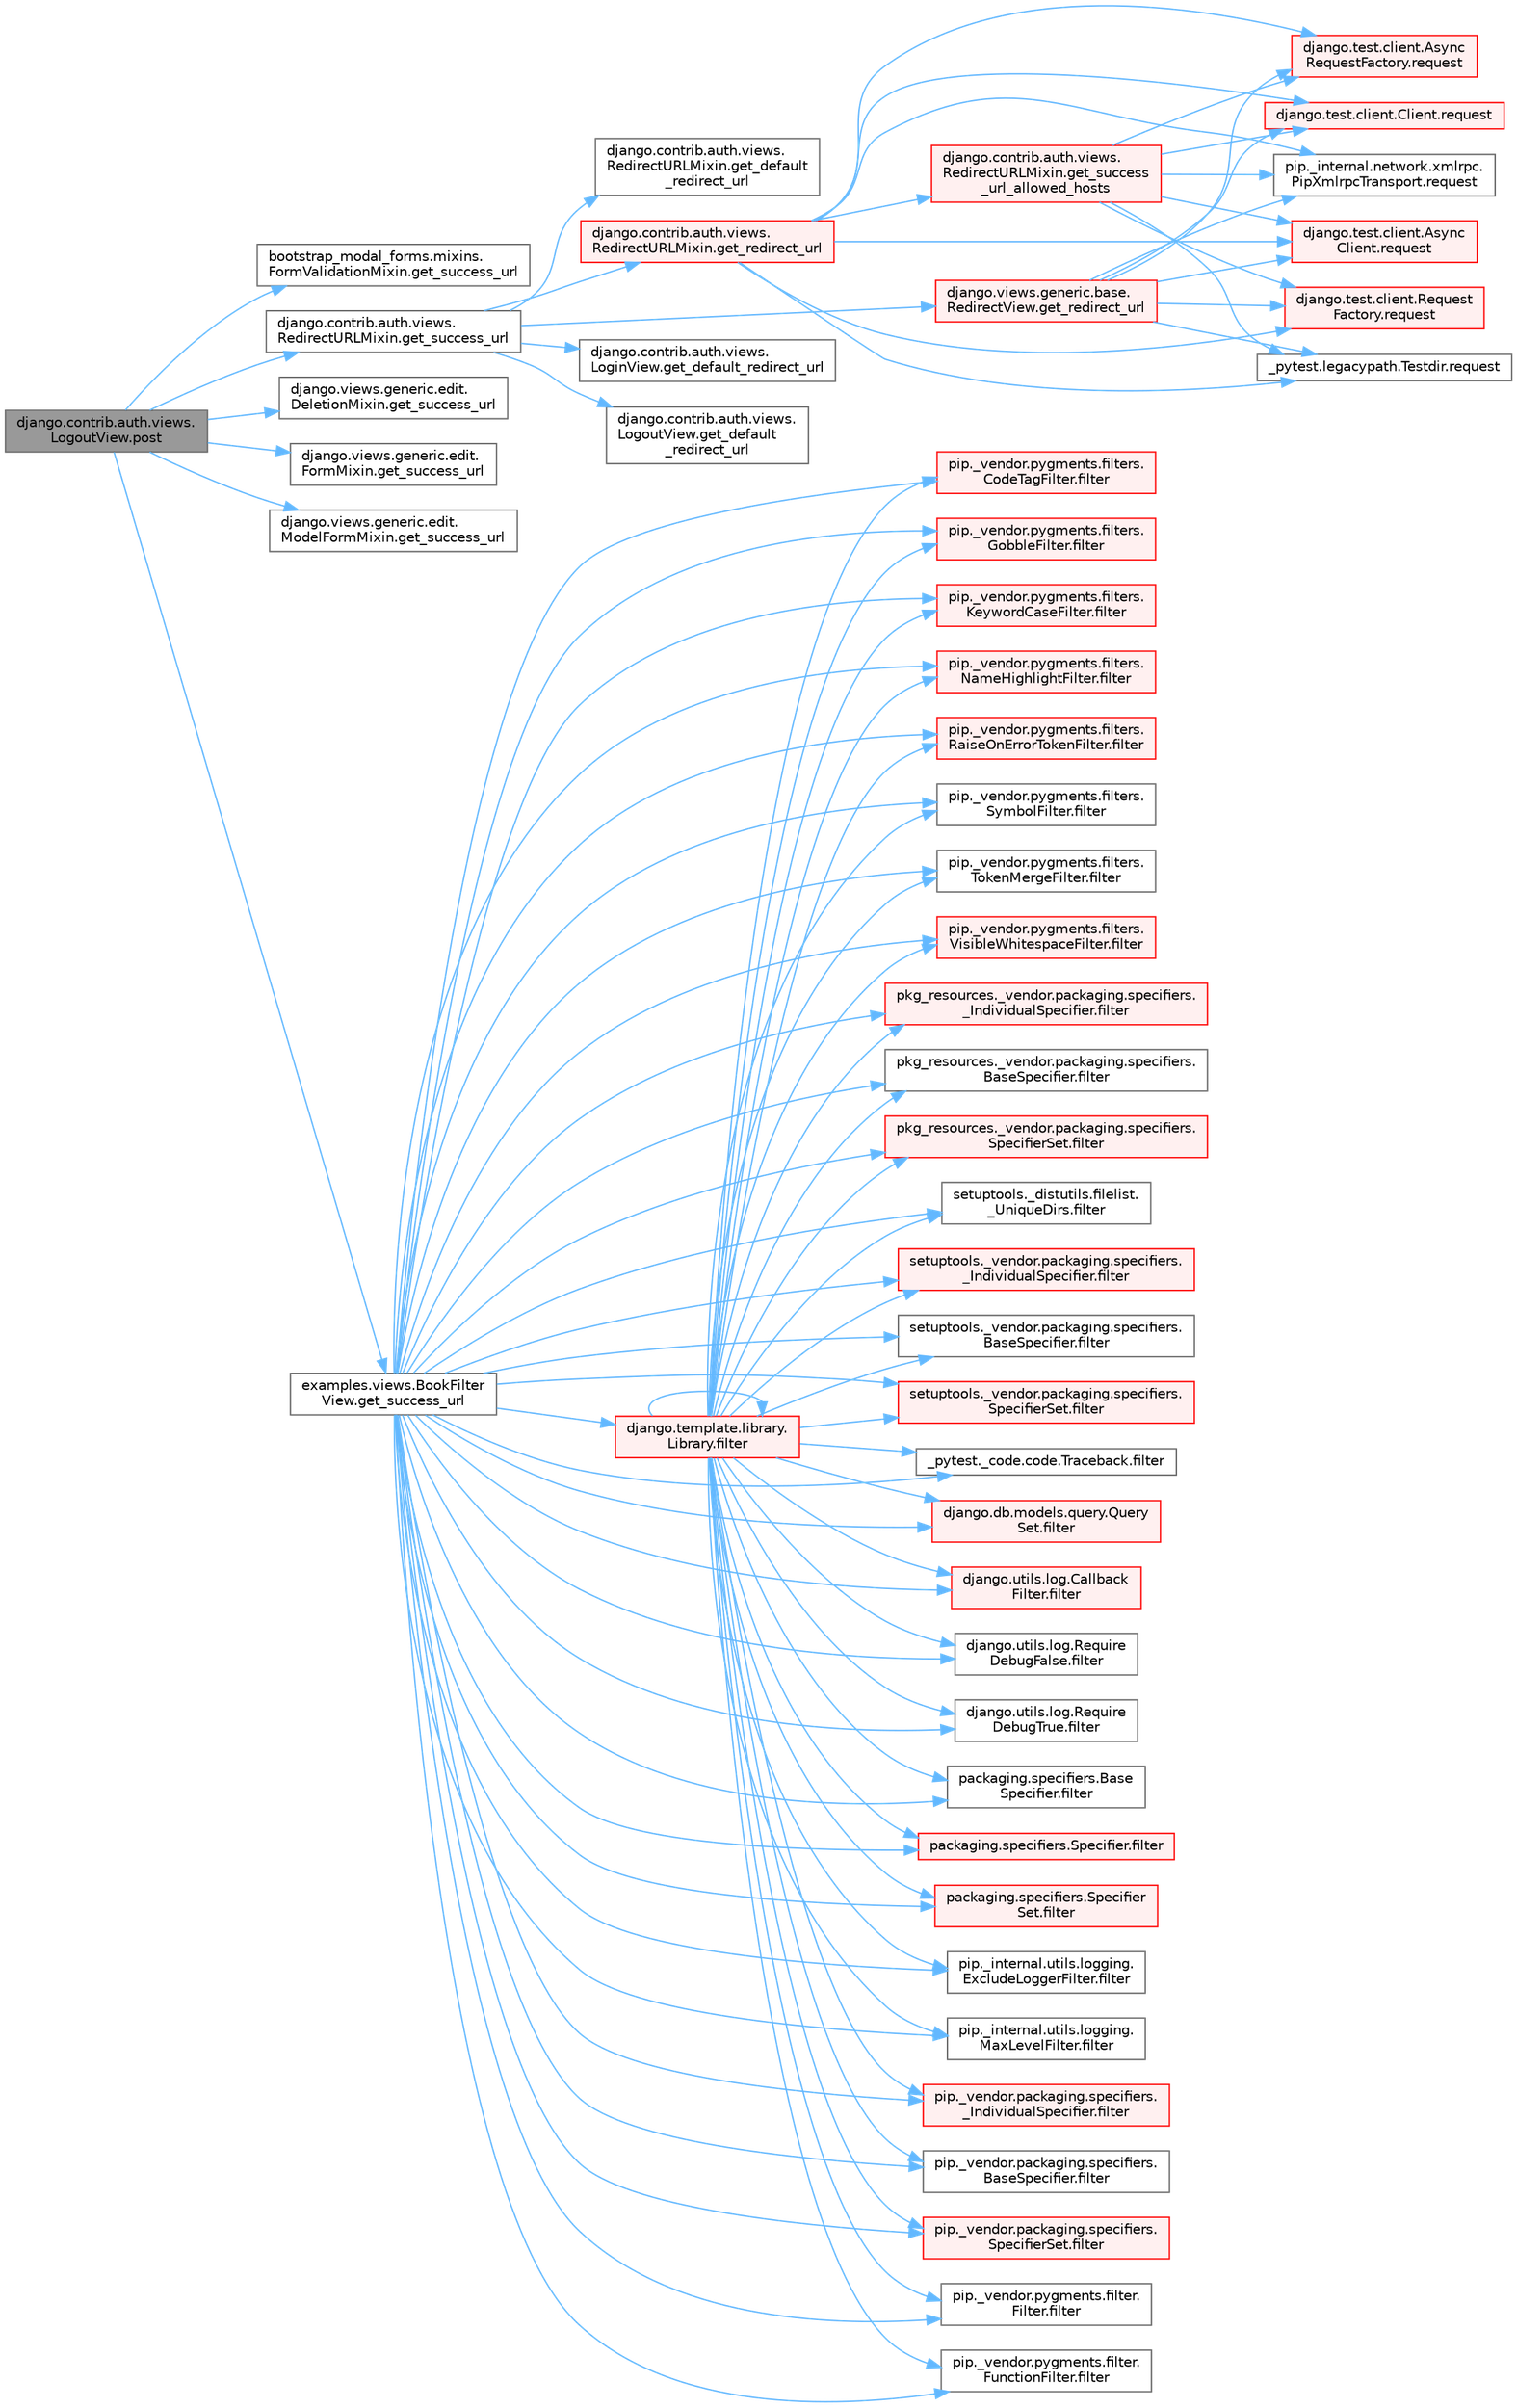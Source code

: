 digraph "django.contrib.auth.views.LogoutView.post"
{
 // LATEX_PDF_SIZE
  bgcolor="transparent";
  edge [fontname=Helvetica,fontsize=10,labelfontname=Helvetica,labelfontsize=10];
  node [fontname=Helvetica,fontsize=10,shape=box,height=0.2,width=0.4];
  rankdir="LR";
  Node1 [id="Node000001",label="django.contrib.auth.views.\lLogoutView.post",height=0.2,width=0.4,color="gray40", fillcolor="grey60", style="filled", fontcolor="black",tooltip=" "];
  Node1 -> Node2 [id="edge1_Node000001_Node000002",color="steelblue1",style="solid",tooltip=" "];
  Node2 [id="Node000002",label="bootstrap_modal_forms.mixins.\lFormValidationMixin.get_success_url",height=0.2,width=0.4,color="grey40", fillcolor="white", style="filled",URL="$classbootstrap__modal__forms_1_1mixins_1_1_form_validation_mixin.html#aa553501c571b07d6bd1f89d7a9e26052",tooltip=" "];
  Node1 -> Node3 [id="edge2_Node000001_Node000003",color="steelblue1",style="solid",tooltip=" "];
  Node3 [id="Node000003",label="django.contrib.auth.views.\lRedirectURLMixin.get_success_url",height=0.2,width=0.4,color="grey40", fillcolor="white", style="filled",URL="$classdjango_1_1contrib_1_1auth_1_1views_1_1_redirect_u_r_l_mixin.html#af21808d30d7068d8601020fdbd90171c",tooltip=" "];
  Node3 -> Node4 [id="edge3_Node000003_Node000004",color="steelblue1",style="solid",tooltip=" "];
  Node4 [id="Node000004",label="django.contrib.auth.views.\lLoginView.get_default_redirect_url",height=0.2,width=0.4,color="grey40", fillcolor="white", style="filled",URL="$classdjango_1_1contrib_1_1auth_1_1views_1_1_login_view.html#a1e106904b4b9d296f49be5968b0d5de6",tooltip=" "];
  Node3 -> Node5 [id="edge4_Node000003_Node000005",color="steelblue1",style="solid",tooltip=" "];
  Node5 [id="Node000005",label="django.contrib.auth.views.\lLogoutView.get_default\l_redirect_url",height=0.2,width=0.4,color="grey40", fillcolor="white", style="filled",URL="$classdjango_1_1contrib_1_1auth_1_1views_1_1_logout_view.html#a06b3c79db51d973197bab03f402b0b6c",tooltip=" "];
  Node3 -> Node6 [id="edge5_Node000003_Node000006",color="steelblue1",style="solid",tooltip=" "];
  Node6 [id="Node000006",label="django.contrib.auth.views.\lRedirectURLMixin.get_default\l_redirect_url",height=0.2,width=0.4,color="grey40", fillcolor="white", style="filled",URL="$classdjango_1_1contrib_1_1auth_1_1views_1_1_redirect_u_r_l_mixin.html#a930251d505f759a136a1320547c4aa71",tooltip=" "];
  Node3 -> Node7 [id="edge6_Node000003_Node000007",color="steelblue1",style="solid",tooltip=" "];
  Node7 [id="Node000007",label="django.contrib.auth.views.\lRedirectURLMixin.get_redirect_url",height=0.2,width=0.4,color="red", fillcolor="#FFF0F0", style="filled",URL="$classdjango_1_1contrib_1_1auth_1_1views_1_1_redirect_u_r_l_mixin.html#a5598a164f9f21e7329630fad5e5c4c77",tooltip=" "];
  Node7 -> Node8 [id="edge7_Node000007_Node000008",color="steelblue1",style="solid",tooltip=" "];
  Node8 [id="Node000008",label="django.contrib.auth.views.\lRedirectURLMixin.get_success\l_url_allowed_hosts",height=0.2,width=0.4,color="red", fillcolor="#FFF0F0", style="filled",URL="$classdjango_1_1contrib_1_1auth_1_1views_1_1_redirect_u_r_l_mixin.html#a21199247491f0bae617b1efead90ee9b",tooltip=" "];
  Node8 -> Node9 [id="edge8_Node000008_Node000009",color="steelblue1",style="solid",tooltip=" "];
  Node9 [id="Node000009",label="_pytest.legacypath.Testdir.request",height=0.2,width=0.4,color="grey40", fillcolor="white", style="filled",URL="$class__pytest_1_1legacypath_1_1_testdir.html#a0e10c900efcd764da85254119e4d64c4",tooltip=" "];
  Node8 -> Node10 [id="edge9_Node000008_Node000010",color="steelblue1",style="solid",tooltip=" "];
  Node10 [id="Node000010",label="django.test.client.Async\lClient.request",height=0.2,width=0.4,color="red", fillcolor="#FFF0F0", style="filled",URL="$classdjango_1_1test_1_1client_1_1_async_client.html#a891cc2f6b81dcf3583bbbde8d21a713a",tooltip=" "];
  Node8 -> Node12 [id="edge10_Node000008_Node000012",color="steelblue1",style="solid",tooltip=" "];
  Node12 [id="Node000012",label="django.test.client.Async\lRequestFactory.request",height=0.2,width=0.4,color="red", fillcolor="#FFF0F0", style="filled",URL="$classdjango_1_1test_1_1client_1_1_async_request_factory.html#aab026845547a4c2d9203b8710b90f6cd",tooltip=" "];
  Node8 -> Node13 [id="edge11_Node000008_Node000013",color="steelblue1",style="solid",tooltip=" "];
  Node13 [id="Node000013",label="django.test.client.Client.request",height=0.2,width=0.4,color="red", fillcolor="#FFF0F0", style="filled",URL="$classdjango_1_1test_1_1client_1_1_client.html#a2f51c5251142ab6503937051936e33fa",tooltip=" "];
  Node8 -> Node476 [id="edge12_Node000008_Node000476",color="steelblue1",style="solid",tooltip=" "];
  Node476 [id="Node000476",label="django.test.client.Request\lFactory.request",height=0.2,width=0.4,color="red", fillcolor="#FFF0F0", style="filled",URL="$classdjango_1_1test_1_1client_1_1_request_factory.html#adae411ab0df6839c5364b647e4dc63ad",tooltip=" "];
  Node8 -> Node477 [id="edge13_Node000008_Node000477",color="steelblue1",style="solid",tooltip=" "];
  Node477 [id="Node000477",label="pip._internal.network.xmlrpc.\lPipXmlrpcTransport.request",height=0.2,width=0.4,color="grey40", fillcolor="white", style="filled",URL="$classpip_1_1__internal_1_1network_1_1xmlrpc_1_1_pip_xmlrpc_transport.html#a91d1ed180fbf8bcc25f6747a72614c5f",tooltip=" "];
  Node7 -> Node9 [id="edge14_Node000007_Node000009",color="steelblue1",style="solid",tooltip=" "];
  Node7 -> Node10 [id="edge15_Node000007_Node000010",color="steelblue1",style="solid",tooltip=" "];
  Node7 -> Node12 [id="edge16_Node000007_Node000012",color="steelblue1",style="solid",tooltip=" "];
  Node7 -> Node13 [id="edge17_Node000007_Node000013",color="steelblue1",style="solid",tooltip=" "];
  Node7 -> Node476 [id="edge18_Node000007_Node000476",color="steelblue1",style="solid",tooltip=" "];
  Node7 -> Node477 [id="edge19_Node000007_Node000477",color="steelblue1",style="solid",tooltip=" "];
  Node3 -> Node1593 [id="edge20_Node000003_Node001593",color="steelblue1",style="solid",tooltip=" "];
  Node1593 [id="Node001593",label="django.views.generic.base.\lRedirectView.get_redirect_url",height=0.2,width=0.4,color="red", fillcolor="#FFF0F0", style="filled",URL="$classdjango_1_1views_1_1generic_1_1base_1_1_redirect_view.html#a04d6cdb2db124920ca88c0c2bed8b1af",tooltip=" "];
  Node1593 -> Node9 [id="edge21_Node001593_Node000009",color="steelblue1",style="solid",tooltip=" "];
  Node1593 -> Node10 [id="edge22_Node001593_Node000010",color="steelblue1",style="solid",tooltip=" "];
  Node1593 -> Node12 [id="edge23_Node001593_Node000012",color="steelblue1",style="solid",tooltip=" "];
  Node1593 -> Node13 [id="edge24_Node001593_Node000013",color="steelblue1",style="solid",tooltip=" "];
  Node1593 -> Node476 [id="edge25_Node001593_Node000476",color="steelblue1",style="solid",tooltip=" "];
  Node1593 -> Node477 [id="edge26_Node001593_Node000477",color="steelblue1",style="solid",tooltip=" "];
  Node1 -> Node4531 [id="edge27_Node000001_Node004531",color="steelblue1",style="solid",tooltip=" "];
  Node4531 [id="Node004531",label="django.views.generic.edit.\lDeletionMixin.get_success_url",height=0.2,width=0.4,color="grey40", fillcolor="white", style="filled",URL="$classdjango_1_1views_1_1generic_1_1edit_1_1_deletion_mixin.html#a37e6714e98b78cc3fe4be0c0efd380a9",tooltip=" "];
  Node1 -> Node4532 [id="edge28_Node000001_Node004532",color="steelblue1",style="solid",tooltip=" "];
  Node4532 [id="Node004532",label="django.views.generic.edit.\lFormMixin.get_success_url",height=0.2,width=0.4,color="grey40", fillcolor="white", style="filled",URL="$classdjango_1_1views_1_1generic_1_1edit_1_1_form_mixin.html#a7094b72047f7c8cce7fd58215f6d72ce",tooltip=" "];
  Node1 -> Node4533 [id="edge29_Node000001_Node004533",color="steelblue1",style="solid",tooltip=" "];
  Node4533 [id="Node004533",label="django.views.generic.edit.\lModelFormMixin.get_success_url",height=0.2,width=0.4,color="grey40", fillcolor="white", style="filled",URL="$classdjango_1_1views_1_1generic_1_1edit_1_1_model_form_mixin.html#ac6c51bfba32046e2c57838d76adc80f2",tooltip=" "];
  Node1 -> Node4534 [id="edge30_Node000001_Node004534",color="steelblue1",style="solid",tooltip=" "];
  Node4534 [id="Node004534",label="examples.views.BookFilter\lView.get_success_url",height=0.2,width=0.4,color="grey40", fillcolor="white", style="filled",URL="$classexamples_1_1views_1_1_book_filter_view.html#aa2850ac24b9acf2933ac3db160ee5a56",tooltip=" "];
  Node4534 -> Node49 [id="edge31_Node004534_Node000049",color="steelblue1",style="solid",tooltip=" "];
  Node49 [id="Node000049",label="_pytest._code.code.Traceback.filter",height=0.2,width=0.4,color="grey40", fillcolor="white", style="filled",URL="$class__pytest_1_1__code_1_1code_1_1_traceback.html#a55d326907d5380a46c4d3e52f002d33f",tooltip=" "];
  Node4534 -> Node50 [id="edge32_Node004534_Node000050",color="steelblue1",style="solid",tooltip=" "];
  Node50 [id="Node000050",label="django.db.models.query.Query\lSet.filter",height=0.2,width=0.4,color="red", fillcolor="#FFF0F0", style="filled",URL="$classdjango_1_1db_1_1models_1_1query_1_1_query_set.html#a9c23f79ac5a5310d628b025b5ab7b7c5",tooltip=" "];
  Node4534 -> Node53 [id="edge33_Node004534_Node000053",color="steelblue1",style="solid",tooltip=" "];
  Node53 [id="Node000053",label="django.template.library.\lLibrary.filter",height=0.2,width=0.4,color="red", fillcolor="#FFF0F0", style="filled",URL="$classdjango_1_1template_1_1library_1_1_library.html#ac67bb1211ffc0354d5bf33029a58aa43",tooltip=" "];
  Node53 -> Node49 [id="edge34_Node000053_Node000049",color="steelblue1",style="solid",tooltip=" "];
  Node53 -> Node50 [id="edge35_Node000053_Node000050",color="steelblue1",style="solid",tooltip=" "];
  Node53 -> Node53 [id="edge36_Node000053_Node000053",color="steelblue1",style="solid",tooltip=" "];
  Node53 -> Node54 [id="edge37_Node000053_Node000054",color="steelblue1",style="solid",tooltip=" "];
  Node54 [id="Node000054",label="django.utils.log.Callback\lFilter.filter",height=0.2,width=0.4,color="red", fillcolor="#FFF0F0", style="filled",URL="$classdjango_1_1utils_1_1log_1_1_callback_filter.html#acd2761b2200a4e66f4bd5b729ac43db2",tooltip=" "];
  Node53 -> Node60 [id="edge38_Node000053_Node000060",color="steelblue1",style="solid",tooltip=" "];
  Node60 [id="Node000060",label="django.utils.log.Require\lDebugFalse.filter",height=0.2,width=0.4,color="grey40", fillcolor="white", style="filled",URL="$classdjango_1_1utils_1_1log_1_1_require_debug_false.html#a42e51835198458e09fb949a7af83bef8",tooltip=" "];
  Node53 -> Node61 [id="edge39_Node000053_Node000061",color="steelblue1",style="solid",tooltip=" "];
  Node61 [id="Node000061",label="django.utils.log.Require\lDebugTrue.filter",height=0.2,width=0.4,color="grey40", fillcolor="white", style="filled",URL="$classdjango_1_1utils_1_1log_1_1_require_debug_true.html#a8e1e027eea730028f70556810076c0e8",tooltip=" "];
  Node53 -> Node62 [id="edge40_Node000053_Node000062",color="steelblue1",style="solid",tooltip=" "];
  Node62 [id="Node000062",label="packaging.specifiers.Base\lSpecifier.filter",height=0.2,width=0.4,color="grey40", fillcolor="white", style="filled",URL="$classpackaging_1_1specifiers_1_1_base_specifier.html#aa87c3c882d19a56dd1f949c4b1bde70d",tooltip=" "];
  Node53 -> Node63 [id="edge41_Node000053_Node000063",color="steelblue1",style="solid",tooltip=" "];
  Node63 [id="Node000063",label="packaging.specifiers.Specifier.filter",height=0.2,width=0.4,color="red", fillcolor="#FFF0F0", style="filled",URL="$classpackaging_1_1specifiers_1_1_specifier.html#a22d9e14c5343d89e742b098b6d7997f7",tooltip=" "];
  Node53 -> Node104 [id="edge42_Node000053_Node000104",color="steelblue1",style="solid",tooltip=" "];
  Node104 [id="Node000104",label="packaging.specifiers.Specifier\lSet.filter",height=0.2,width=0.4,color="red", fillcolor="#FFF0F0", style="filled",URL="$classpackaging_1_1specifiers_1_1_specifier_set.html#a65b70b2cc0c5bad34b31461955a36d87",tooltip=" "];
  Node53 -> Node135 [id="edge43_Node000053_Node000135",color="steelblue1",style="solid",tooltip=" "];
  Node135 [id="Node000135",label="pip._internal.utils.logging.\lExcludeLoggerFilter.filter",height=0.2,width=0.4,color="grey40", fillcolor="white", style="filled",URL="$classpip_1_1__internal_1_1utils_1_1logging_1_1_exclude_logger_filter.html#a633a3ddcdc0ebbb98edf2f1e0759d22a",tooltip=" "];
  Node53 -> Node136 [id="edge44_Node000053_Node000136",color="steelblue1",style="solid",tooltip=" "];
  Node136 [id="Node000136",label="pip._internal.utils.logging.\lMaxLevelFilter.filter",height=0.2,width=0.4,color="grey40", fillcolor="white", style="filled",URL="$classpip_1_1__internal_1_1utils_1_1logging_1_1_max_level_filter.html#ac46bbe4d91f47ed8f818f64d25ed2085",tooltip=" "];
  Node53 -> Node137 [id="edge45_Node000053_Node000137",color="steelblue1",style="solid",tooltip=" "];
  Node137 [id="Node000137",label="pip._vendor.packaging.specifiers.\l_IndividualSpecifier.filter",height=0.2,width=0.4,color="red", fillcolor="#FFF0F0", style="filled",URL="$classpip_1_1__vendor_1_1packaging_1_1specifiers_1_1___individual_specifier.html#a6203976cfa5ddd6a1f47f8dfe0669fd7",tooltip=" "];
  Node53 -> Node164 [id="edge46_Node000053_Node000164",color="steelblue1",style="solid",tooltip=" "];
  Node164 [id="Node000164",label="pip._vendor.packaging.specifiers.\lBaseSpecifier.filter",height=0.2,width=0.4,color="grey40", fillcolor="white", style="filled",URL="$classpip_1_1__vendor_1_1packaging_1_1specifiers_1_1_base_specifier.html#a1b2ef14b953df0cf1a317ea573d0ea5a",tooltip=" "];
  Node53 -> Node165 [id="edge47_Node000053_Node000165",color="steelblue1",style="solid",tooltip=" "];
  Node165 [id="Node000165",label="pip._vendor.packaging.specifiers.\lSpecifierSet.filter",height=0.2,width=0.4,color="red", fillcolor="#FFF0F0", style="filled",URL="$classpip_1_1__vendor_1_1packaging_1_1specifiers_1_1_specifier_set.html#a3d7a4e9a4cb787385e37d5832bcc0a64",tooltip=" "];
  Node53 -> Node166 [id="edge48_Node000053_Node000166",color="steelblue1",style="solid",tooltip=" "];
  Node166 [id="Node000166",label="pip._vendor.pygments.filter.\lFilter.filter",height=0.2,width=0.4,color="grey40", fillcolor="white", style="filled",URL="$classpip_1_1__vendor_1_1pygments_1_1filter_1_1_filter.html#a970c118f059ea361c8f184fd86c6873d",tooltip=" "];
  Node53 -> Node167 [id="edge49_Node000053_Node000167",color="steelblue1",style="solid",tooltip=" "];
  Node167 [id="Node000167",label="pip._vendor.pygments.filter.\lFunctionFilter.filter",height=0.2,width=0.4,color="grey40", fillcolor="white", style="filled",URL="$classpip_1_1__vendor_1_1pygments_1_1filter_1_1_function_filter.html#a795616d337e49ea853139b0b96d481e7",tooltip=" "];
  Node53 -> Node168 [id="edge50_Node000053_Node000168",color="steelblue1",style="solid",tooltip=" "];
  Node168 [id="Node000168",label="pip._vendor.pygments.filters.\lCodeTagFilter.filter",height=0.2,width=0.4,color="red", fillcolor="#FFF0F0", style="filled",URL="$classpip_1_1__vendor_1_1pygments_1_1filters_1_1_code_tag_filter.html#adc7f44786b4b83da74faa23a154c8843",tooltip=" "];
  Node53 -> Node170 [id="edge51_Node000053_Node000170",color="steelblue1",style="solid",tooltip=" "];
  Node170 [id="Node000170",label="pip._vendor.pygments.filters.\lGobbleFilter.filter",height=0.2,width=0.4,color="red", fillcolor="#FFF0F0", style="filled",URL="$classpip_1_1__vendor_1_1pygments_1_1filters_1_1_gobble_filter.html#a1f8e662bb1794e2924280dc6564ca148",tooltip=" "];
  Node53 -> Node1380 [id="edge52_Node000053_Node001380",color="steelblue1",style="solid",tooltip=" "];
  Node1380 [id="Node001380",label="pip._vendor.pygments.filters.\lKeywordCaseFilter.filter",height=0.2,width=0.4,color="red", fillcolor="#FFF0F0", style="filled",URL="$classpip_1_1__vendor_1_1pygments_1_1filters_1_1_keyword_case_filter.html#a328d29510b49c572e5ded82852d167c8",tooltip=" "];
  Node53 -> Node1383 [id="edge53_Node000053_Node001383",color="steelblue1",style="solid",tooltip=" "];
  Node1383 [id="Node001383",label="pip._vendor.pygments.filters.\lNameHighlightFilter.filter",height=0.2,width=0.4,color="red", fillcolor="#FFF0F0", style="filled",URL="$classpip_1_1__vendor_1_1pygments_1_1filters_1_1_name_highlight_filter.html#ae389da6c924503203acbc80c559b0043",tooltip=" "];
  Node53 -> Node1390 [id="edge54_Node000053_Node001390",color="steelblue1",style="solid",tooltip=" "];
  Node1390 [id="Node001390",label="pip._vendor.pygments.filters.\lRaiseOnErrorTokenFilter.filter",height=0.2,width=0.4,color="red", fillcolor="#FFF0F0", style="filled",URL="$classpip_1_1__vendor_1_1pygments_1_1filters_1_1_raise_on_error_token_filter.html#aacf420bb16c8d3a430b88e78ee35b253",tooltip=" "];
  Node53 -> Node1394 [id="edge55_Node000053_Node001394",color="steelblue1",style="solid",tooltip=" "];
  Node1394 [id="Node001394",label="pip._vendor.pygments.filters.\lSymbolFilter.filter",height=0.2,width=0.4,color="grey40", fillcolor="white", style="filled",URL="$classpip_1_1__vendor_1_1pygments_1_1filters_1_1_symbol_filter.html#a567de8b7e3bc5f0a87712af81fbc70c7",tooltip=" "];
  Node53 -> Node1395 [id="edge56_Node000053_Node001395",color="steelblue1",style="solid",tooltip=" "];
  Node1395 [id="Node001395",label="pip._vendor.pygments.filters.\lTokenMergeFilter.filter",height=0.2,width=0.4,color="grey40", fillcolor="white", style="filled",URL="$classpip_1_1__vendor_1_1pygments_1_1filters_1_1_token_merge_filter.html#ac3fdd8238fb6976d42540cac395a9543",tooltip=" "];
  Node53 -> Node1396 [id="edge57_Node000053_Node001396",color="steelblue1",style="solid",tooltip=" "];
  Node1396 [id="Node001396",label="pip._vendor.pygments.filters.\lVisibleWhitespaceFilter.filter",height=0.2,width=0.4,color="red", fillcolor="#FFF0F0", style="filled",URL="$classpip_1_1__vendor_1_1pygments_1_1filters_1_1_visible_whitespace_filter.html#a9a7227d129dac7d41fe5b50d9fd97b77",tooltip=" "];
  Node53 -> Node1397 [id="edge58_Node000053_Node001397",color="steelblue1",style="solid",tooltip=" "];
  Node1397 [id="Node001397",label="pkg_resources._vendor.packaging.specifiers.\l_IndividualSpecifier.filter",height=0.2,width=0.4,color="red", fillcolor="#FFF0F0", style="filled",URL="$classpkg__resources_1_1__vendor_1_1packaging_1_1specifiers_1_1___individual_specifier.html#ad284c0e05b23f4b6838266492c00fc3e",tooltip=" "];
  Node53 -> Node1398 [id="edge59_Node000053_Node001398",color="steelblue1",style="solid",tooltip=" "];
  Node1398 [id="Node001398",label="pkg_resources._vendor.packaging.specifiers.\lBaseSpecifier.filter",height=0.2,width=0.4,color="grey40", fillcolor="white", style="filled",URL="$classpkg__resources_1_1__vendor_1_1packaging_1_1specifiers_1_1_base_specifier.html#a08f789f03784e5505adfce76a34b64f0",tooltip=" "];
  Node53 -> Node1399 [id="edge60_Node000053_Node001399",color="steelblue1",style="solid",tooltip=" "];
  Node1399 [id="Node001399",label="pkg_resources._vendor.packaging.specifiers.\lSpecifierSet.filter",height=0.2,width=0.4,color="red", fillcolor="#FFF0F0", style="filled",URL="$classpkg__resources_1_1__vendor_1_1packaging_1_1specifiers_1_1_specifier_set.html#a9935b066c65c5b7849bd09a27171e1ba",tooltip=" "];
  Node53 -> Node1400 [id="edge61_Node000053_Node001400",color="steelblue1",style="solid",tooltip=" "];
  Node1400 [id="Node001400",label="setuptools._distutils.filelist.\l_UniqueDirs.filter",height=0.2,width=0.4,color="grey40", fillcolor="white", style="filled",URL="$classsetuptools_1_1__distutils_1_1filelist_1_1___unique_dirs.html#a351fccd2f8d782034811f470cf8e3815",tooltip=" "];
  Node53 -> Node1401 [id="edge62_Node000053_Node001401",color="steelblue1",style="solid",tooltip=" "];
  Node1401 [id="Node001401",label="setuptools._vendor.packaging.specifiers.\l_IndividualSpecifier.filter",height=0.2,width=0.4,color="red", fillcolor="#FFF0F0", style="filled",URL="$classsetuptools_1_1__vendor_1_1packaging_1_1specifiers_1_1___individual_specifier.html#a7f35b396bffe2a5276887eda17fd660b",tooltip=" "];
  Node53 -> Node1402 [id="edge63_Node000053_Node001402",color="steelblue1",style="solid",tooltip=" "];
  Node1402 [id="Node001402",label="setuptools._vendor.packaging.specifiers.\lBaseSpecifier.filter",height=0.2,width=0.4,color="grey40", fillcolor="white", style="filled",URL="$classsetuptools_1_1__vendor_1_1packaging_1_1specifiers_1_1_base_specifier.html#aac733c9425aa10aacb2e457c323feb1d",tooltip=" "];
  Node53 -> Node1403 [id="edge64_Node000053_Node001403",color="steelblue1",style="solid",tooltip=" "];
  Node1403 [id="Node001403",label="setuptools._vendor.packaging.specifiers.\lSpecifierSet.filter",height=0.2,width=0.4,color="red", fillcolor="#FFF0F0", style="filled",URL="$classsetuptools_1_1__vendor_1_1packaging_1_1specifiers_1_1_specifier_set.html#a7aa970c725539aaf9406b260e2ffaa09",tooltip=" "];
  Node4534 -> Node54 [id="edge65_Node004534_Node000054",color="steelblue1",style="solid",tooltip=" "];
  Node4534 -> Node60 [id="edge66_Node004534_Node000060",color="steelblue1",style="solid",tooltip=" "];
  Node4534 -> Node61 [id="edge67_Node004534_Node000061",color="steelblue1",style="solid",tooltip=" "];
  Node4534 -> Node62 [id="edge68_Node004534_Node000062",color="steelblue1",style="solid",tooltip=" "];
  Node4534 -> Node63 [id="edge69_Node004534_Node000063",color="steelblue1",style="solid",tooltip=" "];
  Node4534 -> Node104 [id="edge70_Node004534_Node000104",color="steelblue1",style="solid",tooltip=" "];
  Node4534 -> Node135 [id="edge71_Node004534_Node000135",color="steelblue1",style="solid",tooltip=" "];
  Node4534 -> Node136 [id="edge72_Node004534_Node000136",color="steelblue1",style="solid",tooltip=" "];
  Node4534 -> Node137 [id="edge73_Node004534_Node000137",color="steelblue1",style="solid",tooltip=" "];
  Node4534 -> Node164 [id="edge74_Node004534_Node000164",color="steelblue1",style="solid",tooltip=" "];
  Node4534 -> Node165 [id="edge75_Node004534_Node000165",color="steelblue1",style="solid",tooltip=" "];
  Node4534 -> Node166 [id="edge76_Node004534_Node000166",color="steelblue1",style="solid",tooltip=" "];
  Node4534 -> Node167 [id="edge77_Node004534_Node000167",color="steelblue1",style="solid",tooltip=" "];
  Node4534 -> Node168 [id="edge78_Node004534_Node000168",color="steelblue1",style="solid",tooltip=" "];
  Node4534 -> Node170 [id="edge79_Node004534_Node000170",color="steelblue1",style="solid",tooltip=" "];
  Node4534 -> Node1380 [id="edge80_Node004534_Node001380",color="steelblue1",style="solid",tooltip=" "];
  Node4534 -> Node1383 [id="edge81_Node004534_Node001383",color="steelblue1",style="solid",tooltip=" "];
  Node4534 -> Node1390 [id="edge82_Node004534_Node001390",color="steelblue1",style="solid",tooltip=" "];
  Node4534 -> Node1394 [id="edge83_Node004534_Node001394",color="steelblue1",style="solid",tooltip=" "];
  Node4534 -> Node1395 [id="edge84_Node004534_Node001395",color="steelblue1",style="solid",tooltip=" "];
  Node4534 -> Node1396 [id="edge85_Node004534_Node001396",color="steelblue1",style="solid",tooltip=" "];
  Node4534 -> Node1397 [id="edge86_Node004534_Node001397",color="steelblue1",style="solid",tooltip=" "];
  Node4534 -> Node1398 [id="edge87_Node004534_Node001398",color="steelblue1",style="solid",tooltip=" "];
  Node4534 -> Node1399 [id="edge88_Node004534_Node001399",color="steelblue1",style="solid",tooltip=" "];
  Node4534 -> Node1400 [id="edge89_Node004534_Node001400",color="steelblue1",style="solid",tooltip=" "];
  Node4534 -> Node1401 [id="edge90_Node004534_Node001401",color="steelblue1",style="solid",tooltip=" "];
  Node4534 -> Node1402 [id="edge91_Node004534_Node001402",color="steelblue1",style="solid",tooltip=" "];
  Node4534 -> Node1403 [id="edge92_Node004534_Node001403",color="steelblue1",style="solid",tooltip=" "];
}
